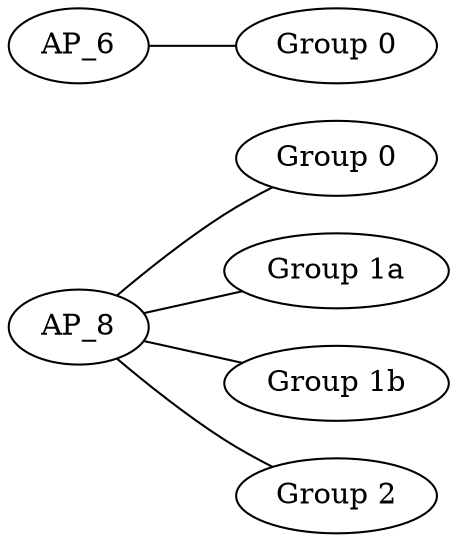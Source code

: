 graph MyGraph {
rankdir = LR
AP_8 -- "AP_8_0"
AP_8 -- "AP_8_1a"
AP_8 -- "AP_8_1b"
AP_8 -- "AP_8_2"
"AP_8_1b" [label="Group 1b"]
"AP_8_1a" [label="Group 1a"]
"AP_8_0" [label="Group 0"]
"AP_8_2" [label="Group 2"]




AP_6 -- "AP_6_0"
"AP_6_0" [label="Group 0"]


}